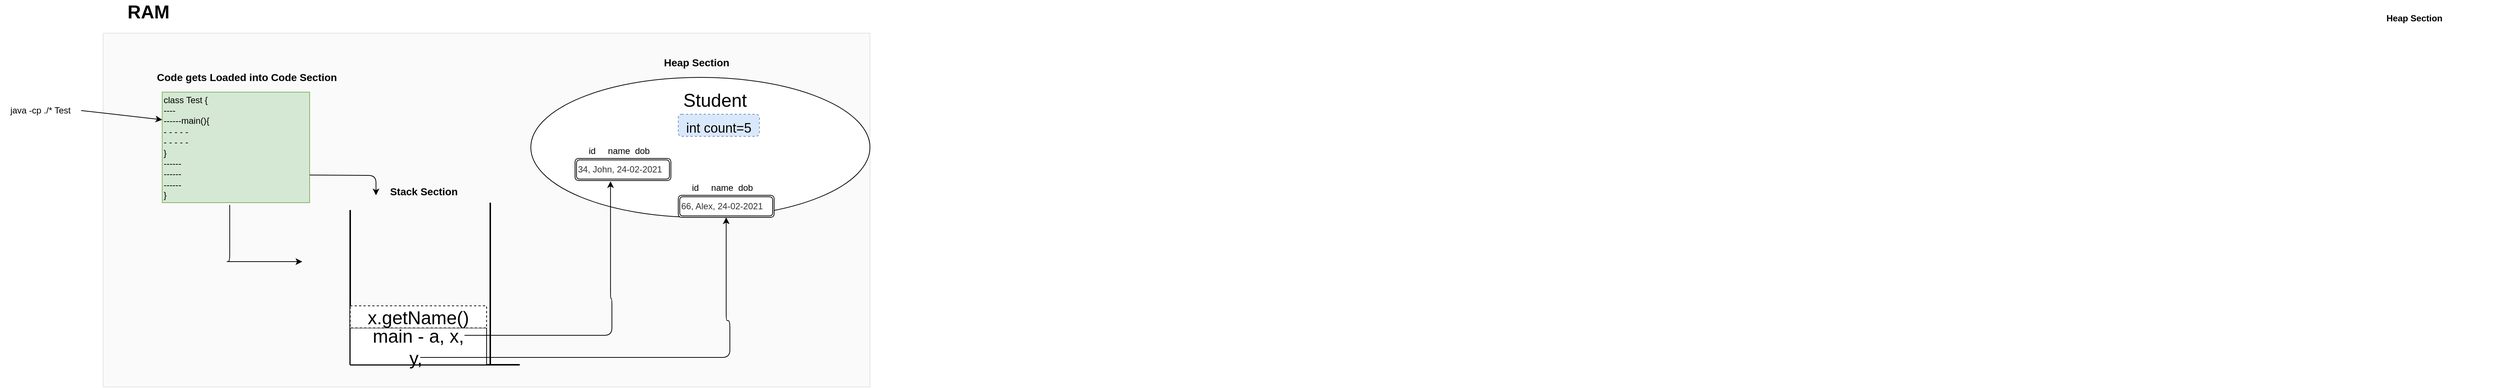 <mxfile version="14.4.3" type="device"><diagram id="amdSn0en19ER0Uc3-U2n" name="Page-1"><mxGraphModel dx="1231" dy="1661" grid="1" gridSize="10" guides="1" tooltips="1" connect="1" arrows="1" fold="1" page="1" pageScale="1" pageWidth="850" pageHeight="1100" math="0" shadow="0"><root><mxCell id="0"/><mxCell id="1" parent="0"/><mxCell id="fuAZi2yESlDfwjHvRO5n-1" value="" style="rounded=0;whiteSpace=wrap;html=1;opacity=10;fillColor=#CCCCCC;" parent="1" vertex="1"><mxGeometry x="180" y="10" width="1040" height="480" as="geometry"/></mxCell><mxCell id="9sobIV-wDGnTYZaxvsf--1" value="java -cp ./* Test" style="text;html=1;strokeColor=none;fillColor=none;align=center;verticalAlign=middle;whiteSpace=wrap;rounded=0;" parent="1" vertex="1"><mxGeometry x="40" y="100" width="110" height="30" as="geometry"/></mxCell><mxCell id="9sobIV-wDGnTYZaxvsf--2" value="class Test {&lt;br&gt;----&lt;br&gt;------main(){&lt;br&gt;- - - - -&amp;nbsp;&lt;br&gt;- - - - -&lt;br&gt;}&lt;br&gt;------&lt;br&gt;------&lt;br&gt;------&lt;br&gt;}" style="rounded=0;whiteSpace=wrap;html=1;align=left;fillColor=#d5e8d4;strokeColor=#82b366;" parent="1" vertex="1"><mxGeometry x="260" y="90" width="200" height="150" as="geometry"/></mxCell><mxCell id="9sobIV-wDGnTYZaxvsf--5" value="" style="endArrow=classic;html=1;exitX=1;exitY=0.5;exitDx=0;exitDy=0;entryX=0;entryY=0.25;entryDx=0;entryDy=0;" parent="1" source="9sobIV-wDGnTYZaxvsf--1" target="9sobIV-wDGnTYZaxvsf--2" edge="1"><mxGeometry width="50" height="50" relative="1" as="geometry"><mxPoint x="400" y="230" as="sourcePoint"/><mxPoint x="450" y="180" as="targetPoint"/></mxGeometry></mxCell><mxCell id="9sobIV-wDGnTYZaxvsf--6" value="Code gets Loaded into Code Section" style="text;html=1;strokeColor=none;fillColor=none;align=center;verticalAlign=middle;whiteSpace=wrap;rounded=0;fontStyle=1;fontSize=14;" parent="1" vertex="1"><mxGeometry x="250" y="60" width="250" height="20" as="geometry"/></mxCell><mxCell id="9sobIV-wDGnTYZaxvsf--9" value="" style="edgeStyle=segmentEdgeStyle;endArrow=classic;html=1;exitX=0.458;exitY=1.02;exitDx=0;exitDy=0;exitPerimeter=0;" parent="1" source="9sobIV-wDGnTYZaxvsf--2" edge="1"><mxGeometry width="50" height="50" relative="1" as="geometry"><mxPoint x="400" y="290" as="sourcePoint"/><mxPoint x="450" y="320" as="targetPoint"/><Array as="points"><mxPoint x="347" y="320"/><mxPoint x="450" y="320"/></Array></mxGeometry></mxCell><mxCell id="9sobIV-wDGnTYZaxvsf--11" value="" style="line;strokeWidth=2;direction=south;html=1;align=left;" parent="1" vertex="1"><mxGeometry x="510" y="250" width="10" height="210" as="geometry"/></mxCell><mxCell id="9sobIV-wDGnTYZaxvsf--12" value="" style="line;strokeWidth=2;direction=south;html=1;align=left;" parent="1" vertex="1"><mxGeometry x="700" y="240" width="10" height="220" as="geometry"/></mxCell><mxCell id="9sobIV-wDGnTYZaxvsf--13" value="" style="line;strokeWidth=2;direction=south;html=1;align=left;rotation=90;" parent="1" vertex="1"><mxGeometry x="625" y="345" width="10" height="230" as="geometry"/></mxCell><mxCell id="9sobIV-wDGnTYZaxvsf--16" value="" style="ellipse;whiteSpace=wrap;html=1;align=left;" parent="1" vertex="1"><mxGeometry x="760" y="70" width="460" height="190" as="geometry"/></mxCell><mxCell id="9sobIV-wDGnTYZaxvsf--18" value="34, John, 24-02-2021" style="shape=ext;double=1;rounded=1;whiteSpace=wrap;html=1;align=left;fontColor=#333333;fillColor=#FFFFFF;" parent="1" vertex="1"><mxGeometry x="820" y="180" width="130" height="30" as="geometry"/></mxCell><mxCell id="9sobIV-wDGnTYZaxvsf--19" value="Stack Section" style="text;html=1;strokeColor=none;fillColor=none;align=center;verticalAlign=middle;whiteSpace=wrap;rounded=0;fontStyle=1;fontSize=14;" parent="1" vertex="1"><mxGeometry x="500" y="215" width="230" height="20" as="geometry"/></mxCell><mxCell id="9sobIV-wDGnTYZaxvsf--20" value="Heap Section" style="text;html=1;strokeColor=none;fillColor=none;align=center;verticalAlign=middle;whiteSpace=wrap;rounded=0;fontStyle=1" parent="1" vertex="1"><mxGeometry x="3200" y="-20" width="230" height="20" as="geometry"/></mxCell><mxCell id="9sobIV-wDGnTYZaxvsf--23" value="" style="edgeStyle=elbowEdgeStyle;elbow=vertical;endArrow=classic;html=1;exitX=1;exitY=0.75;exitDx=0;exitDy=0;" parent="1" source="9sobIV-wDGnTYZaxvsf--2" edge="1"><mxGeometry width="50" height="50" relative="1" as="geometry"><mxPoint x="660" y="320" as="sourcePoint"/><mxPoint x="550" y="230" as="targetPoint"/><Array as="points"><mxPoint x="550" y="203"/></Array></mxGeometry></mxCell><mxCell id="fuAZi2yESlDfwjHvRO5n-2" value="RAM&amp;nbsp;" style="text;html=1;strokeColor=none;fillColor=none;align=center;verticalAlign=middle;whiteSpace=wrap;rounded=0;opacity=10;fontStyle=1;fontSize=25;" parent="1" vertex="1"><mxGeometry x="210" y="-30" width="70" height="20" as="geometry"/></mxCell><mxCell id="fuAZi2yESlDfwjHvRO5n-3" value="main - a, x, &lt;br&gt;y,&amp;nbsp;" style="rounded=0;whiteSpace=wrap;html=1;fontSize=25;fillColor=#FFFFFF;" parent="1" vertex="1"><mxGeometry x="515" y="410" width="185" height="50" as="geometry"/></mxCell><mxCell id="fuAZi2yESlDfwjHvRO5n-8" value="&lt;font style=&quot;font-size: 18px&quot;&gt;int count=5&lt;/font&gt;" style="rounded=1;whiteSpace=wrap;html=1;fillColor=#dae8fc;fontSize=25;dashed=1;strokeColor=#6c8ebf;" parent="1" vertex="1"><mxGeometry x="960" y="120" width="110" height="30" as="geometry"/></mxCell><mxCell id="fuAZi2yESlDfwjHvRO5n-10" value="Student" style="text;html=1;strokeColor=none;fillColor=none;align=center;verticalAlign=middle;whiteSpace=wrap;rounded=0;dashed=1;fontSize=25;" parent="1" vertex="1"><mxGeometry x="970" y="90" width="80" height="20" as="geometry"/></mxCell><mxCell id="fuAZi2yESlDfwjHvRO5n-11" value="66, Alex, 24-02-2021" style="shape=ext;double=1;rounded=1;whiteSpace=wrap;html=1;align=left;fontColor=#333333;fillColor=#FFFFFF;" parent="1" vertex="1"><mxGeometry x="960" y="230" width="130" height="30" as="geometry"/></mxCell><mxCell id="fuAZi2yESlDfwjHvRO5n-12" value="" style="edgeStyle=segmentEdgeStyle;endArrow=classic;html=1;fontSize=25;entryX=0.37;entryY=1.033;entryDx=0;entryDy=0;entryPerimeter=0;" parent="1" target="9sobIV-wDGnTYZaxvsf--18" edge="1"><mxGeometry width="50" height="50" relative="1" as="geometry"><mxPoint x="670" y="420" as="sourcePoint"/><mxPoint x="720" y="370" as="targetPoint"/><Array as="points"><mxPoint x="870" y="420"/><mxPoint x="870" y="370"/><mxPoint x="868" y="370"/></Array></mxGeometry></mxCell><mxCell id="fuAZi2yESlDfwjHvRO5n-13" value="" style="edgeStyle=segmentEdgeStyle;endArrow=classic;html=1;fontSize=25;entryX=0.5;entryY=1;entryDx=0;entryDy=0;" parent="1" target="fuAZi2yESlDfwjHvRO5n-11" edge="1"><mxGeometry width="50" height="50" relative="1" as="geometry"><mxPoint x="610" y="450" as="sourcePoint"/><mxPoint x="660" y="400" as="targetPoint"/><Array as="points"><mxPoint x="1030" y="450"/><mxPoint x="1030" y="400"/><mxPoint x="1025" y="400"/></Array></mxGeometry></mxCell><mxCell id="fuAZi2yESlDfwjHvRO5n-16" value="x.getName()" style="rounded=0;whiteSpace=wrap;html=1;dashed=1;strokeColor=#000000;fillColor=#FFFFFF;fontSize=25;" parent="1" vertex="1"><mxGeometry x="515" y="380" width="185" height="30" as="geometry"/></mxCell><mxCell id="bGrI_FaMZg26HuxLegPY-1" value="id&amp;nbsp; &amp;nbsp; &amp;nbsp;name&amp;nbsp; dob" style="text;html=1;strokeColor=none;fillColor=none;align=center;verticalAlign=middle;whiteSpace=wrap;rounded=0;" parent="1" vertex="1"><mxGeometry x="820" y="160" width="120" height="20" as="geometry"/></mxCell><mxCell id="bGrI_FaMZg26HuxLegPY-2" value="id&amp;nbsp; &amp;nbsp; &amp;nbsp;name&amp;nbsp; dob" style="text;html=1;strokeColor=none;fillColor=none;align=center;verticalAlign=middle;whiteSpace=wrap;rounded=0;" parent="1" vertex="1"><mxGeometry x="960" y="210" width="120" height="20" as="geometry"/></mxCell><mxCell id="xYug2xf7UN2V_bDCsIH_-1" value="Heap Section" style="text;html=1;strokeColor=none;fillColor=none;align=center;verticalAlign=middle;whiteSpace=wrap;rounded=0;fontStyle=1;fontSize=14;" vertex="1" parent="1"><mxGeometry x="870" y="40" width="230" height="20" as="geometry"/></mxCell></root></mxGraphModel></diagram></mxfile>